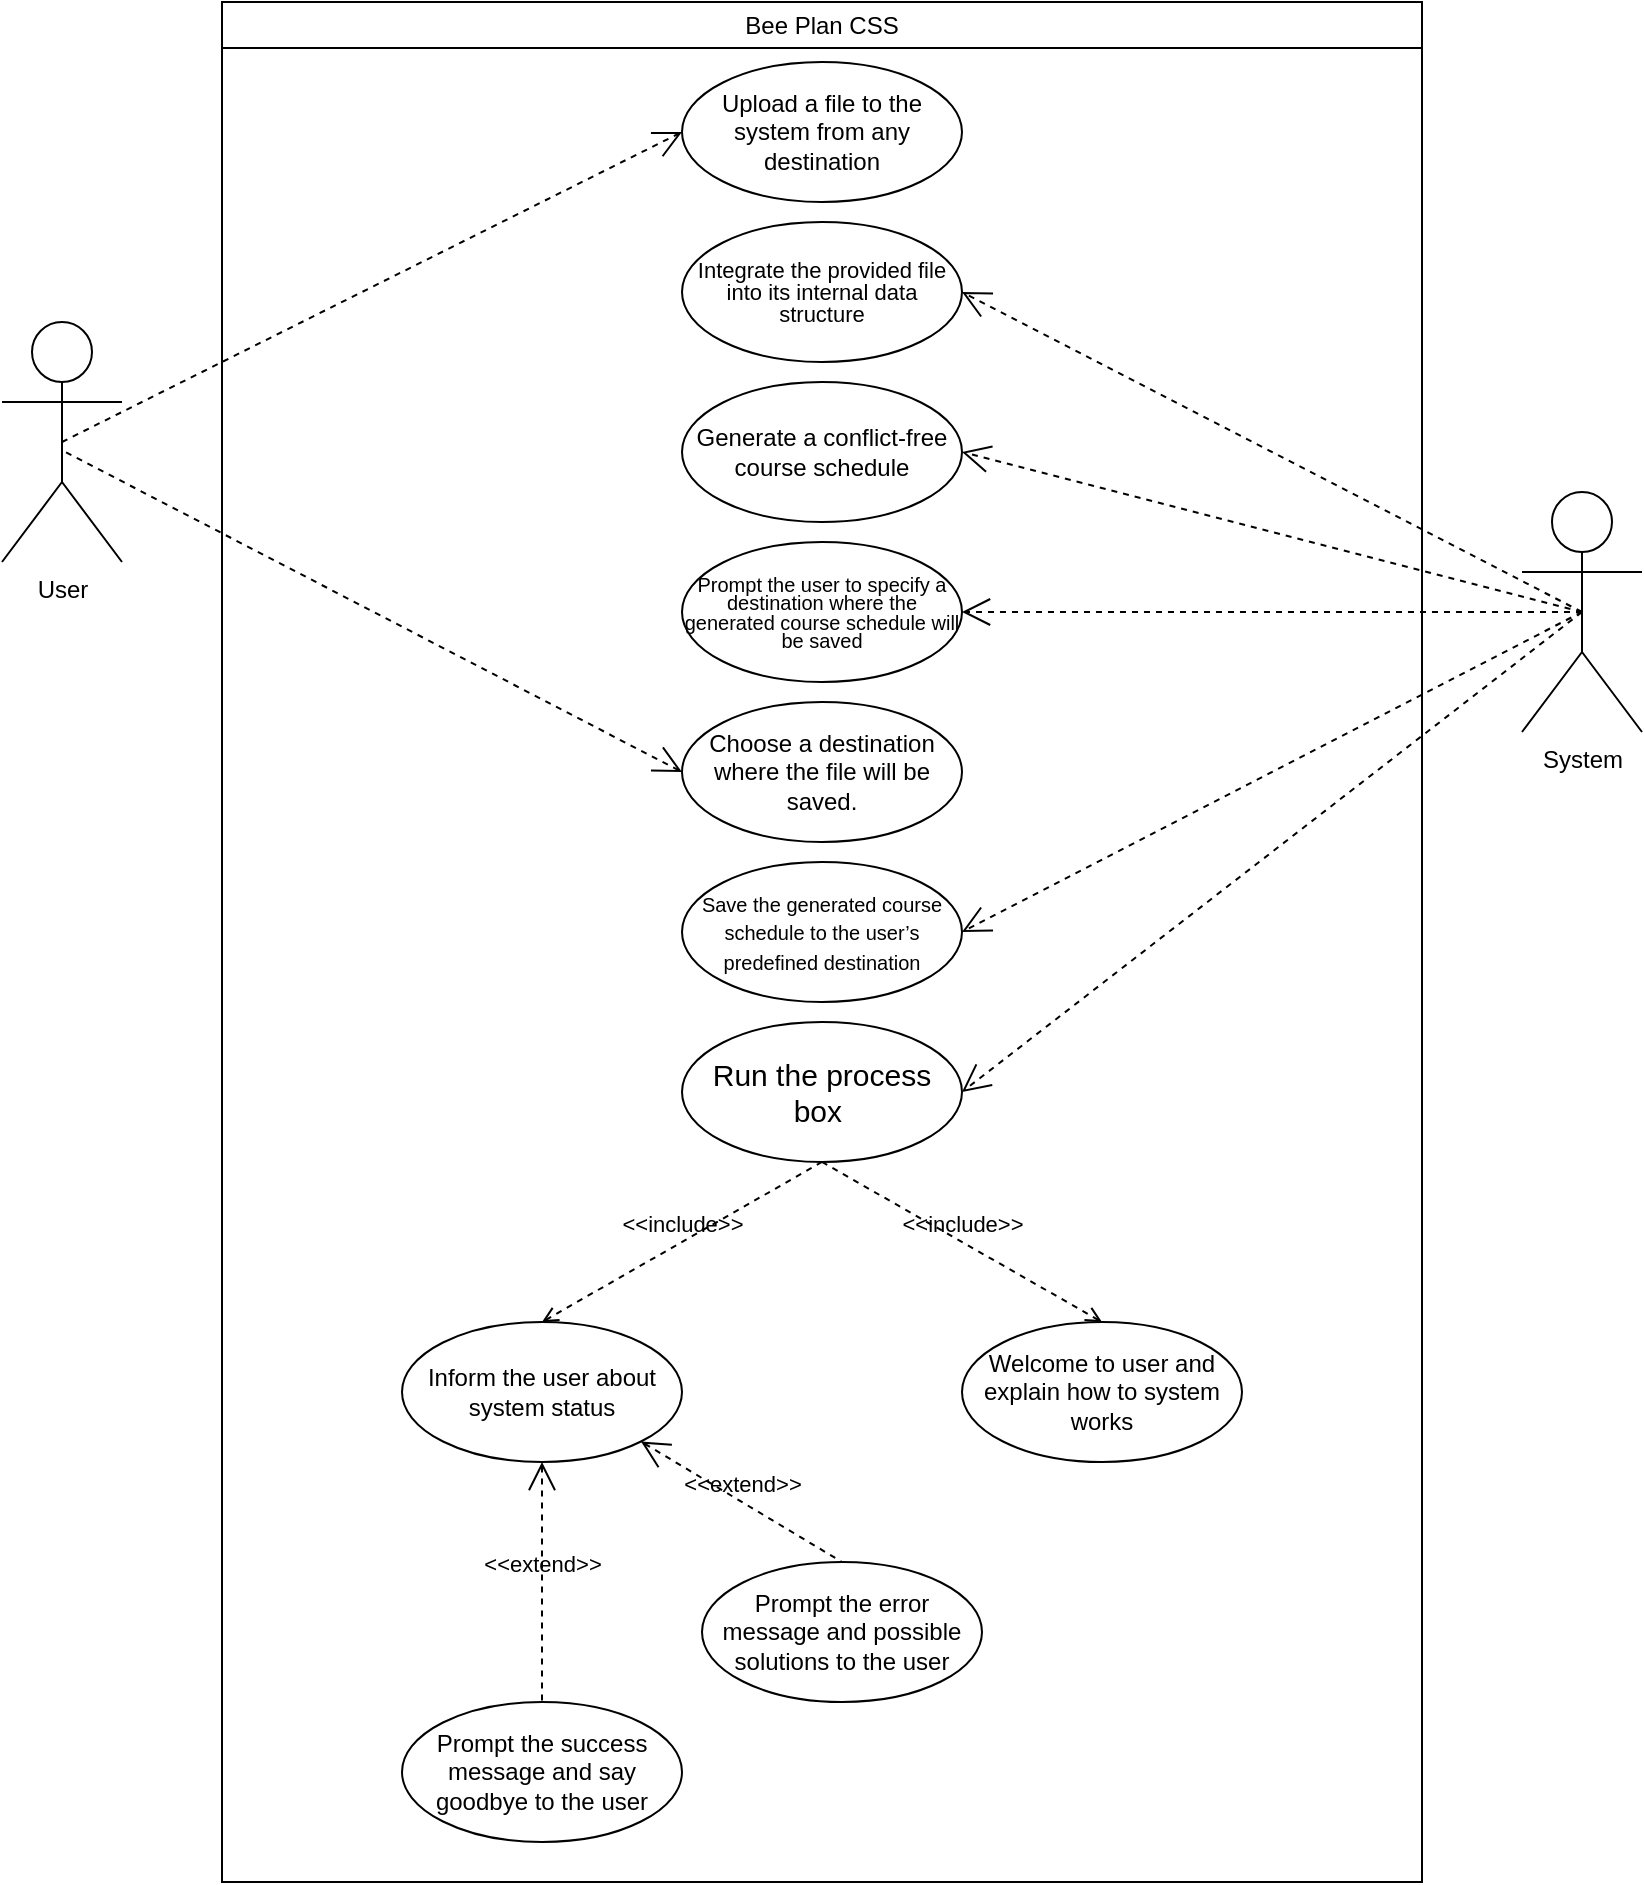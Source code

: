<mxfile version="22.1.2" type="device">
  <diagram name="Sayfa -1" id="HoQtOuAJx_yg4jJX0E5g">
    <mxGraphModel dx="276" dy="679" grid="1" gridSize="10" guides="1" tooltips="1" connect="1" arrows="1" fold="1" page="1" pageScale="1" pageWidth="900" pageHeight="1600" math="0" shadow="0">
      <root>
        <mxCell id="0" />
        <mxCell id="1" parent="0" />
        <mxCell id="bfOkgaDvjYDrKd69L7bQ-1" value="User" style="shape=umlActor;verticalLabelPosition=bottom;verticalAlign=top;html=1;" parent="1" vertex="1">
          <mxGeometry x="940" y="240" width="60" height="120" as="geometry" />
        </mxCell>
        <mxCell id="bfOkgaDvjYDrKd69L7bQ-13" value="&lt;span style=&quot;font-weight: normal;&quot;&gt;Bee Plan CSS&lt;/span&gt;" style="swimlane;whiteSpace=wrap;html=1;" parent="1" vertex="1">
          <mxGeometry x="1050" y="80" width="600" height="940" as="geometry">
            <mxRectangle x="1050" y="80" width="120" height="30" as="alternateBounds" />
          </mxGeometry>
        </mxCell>
        <mxCell id="bfOkgaDvjYDrKd69L7bQ-14" value="Upload a file to the system from any destination" style="ellipse;whiteSpace=wrap;html=1;" parent="bfOkgaDvjYDrKd69L7bQ-13" vertex="1">
          <mxGeometry x="230" y="30" width="140" height="70" as="geometry" />
        </mxCell>
        <mxCell id="bfOkgaDvjYDrKd69L7bQ-17" value="&lt;p style=&quot;line-height: 90%;&quot;&gt;&lt;font style=&quot;font-size: 11px;&quot;&gt;Integrate the provided file into its internal data structure&lt;/font&gt;&lt;/p&gt;" style="ellipse;whiteSpace=wrap;html=1;" parent="bfOkgaDvjYDrKd69L7bQ-13" vertex="1">
          <mxGeometry x="230" y="110" width="140" height="70" as="geometry" />
        </mxCell>
        <mxCell id="bfOkgaDvjYDrKd69L7bQ-18" value="Generate a conflict-free course schedule" style="ellipse;whiteSpace=wrap;html=1;" parent="bfOkgaDvjYDrKd69L7bQ-13" vertex="1">
          <mxGeometry x="230" y="190" width="140" height="70" as="geometry" />
        </mxCell>
        <mxCell id="bfOkgaDvjYDrKd69L7bQ-19" value="&lt;div style=&quot;line-height: 70%;&quot;&gt;&lt;span style=&quot;background-color: initial;&quot;&gt;&lt;font style=&quot;font-size: 10px;&quot;&gt;Prompt the user to specify a destination where the generated course schedule will be saved&lt;/font&gt;&lt;/span&gt;&lt;br&gt;&lt;/div&gt;" style="ellipse;whiteSpace=wrap;html=1;align=center;" parent="bfOkgaDvjYDrKd69L7bQ-13" vertex="1">
          <mxGeometry x="230" y="270" width="140" height="70" as="geometry" />
        </mxCell>
        <mxCell id="bfOkgaDvjYDrKd69L7bQ-20" value="Choose a destination where the file will be saved." style="ellipse;whiteSpace=wrap;html=1;" parent="bfOkgaDvjYDrKd69L7bQ-13" vertex="1">
          <mxGeometry x="230" y="350" width="140" height="70" as="geometry" />
        </mxCell>
        <mxCell id="bfOkgaDvjYDrKd69L7bQ-21" value="&lt;font style=&quot;font-size: 10px;&quot;&gt;Save the generated course schedule to the user’s predefined destination&lt;/font&gt;" style="ellipse;whiteSpace=wrap;html=1;" parent="bfOkgaDvjYDrKd69L7bQ-13" vertex="1">
          <mxGeometry x="230" y="430" width="140" height="70" as="geometry" />
        </mxCell>
        <mxCell id="bfOkgaDvjYDrKd69L7bQ-22" value="&lt;font style=&quot;font-size: 15px;&quot;&gt;Run the process&lt;br&gt;box&amp;nbsp;&lt;/font&gt;" style="ellipse;whiteSpace=wrap;html=1;" parent="bfOkgaDvjYDrKd69L7bQ-13" vertex="1">
          <mxGeometry x="230" y="510" width="140" height="70" as="geometry" />
        </mxCell>
        <mxCell id="bfOkgaDvjYDrKd69L7bQ-23" value="&amp;lt;&amp;lt;include&amp;gt;&amp;gt;" style="edgeStyle=none;html=1;endArrow=open;verticalAlign=bottom;dashed=1;labelBackgroundColor=none;rounded=0;exitX=0.5;exitY=1;exitDx=0;exitDy=0;entryX=0.5;entryY=0;entryDx=0;entryDy=0;" parent="bfOkgaDvjYDrKd69L7bQ-13" source="bfOkgaDvjYDrKd69L7bQ-22" target="bfOkgaDvjYDrKd69L7bQ-24" edge="1">
          <mxGeometry width="160" relative="1" as="geometry">
            <mxPoint x="240" y="650" as="sourcePoint" />
            <mxPoint x="300" y="650" as="targetPoint" />
          </mxGeometry>
        </mxCell>
        <mxCell id="bfOkgaDvjYDrKd69L7bQ-24" value="Welcome to user and explain how to system works" style="ellipse;whiteSpace=wrap;html=1;" parent="bfOkgaDvjYDrKd69L7bQ-13" vertex="1">
          <mxGeometry x="370" y="660" width="140" height="70" as="geometry" />
        </mxCell>
        <mxCell id="bfOkgaDvjYDrKd69L7bQ-25" value="Inform the user about system status" style="ellipse;whiteSpace=wrap;html=1;" parent="bfOkgaDvjYDrKd69L7bQ-13" vertex="1">
          <mxGeometry x="90" y="660" width="140" height="70" as="geometry" />
        </mxCell>
        <mxCell id="bfOkgaDvjYDrKd69L7bQ-26" value="&amp;lt;&amp;lt;include&amp;gt;&amp;gt;" style="edgeStyle=none;html=1;endArrow=open;verticalAlign=bottom;dashed=1;labelBackgroundColor=none;rounded=0;exitX=0.5;exitY=1;exitDx=0;exitDy=0;entryX=0.5;entryY=0;entryDx=0;entryDy=0;" parent="bfOkgaDvjYDrKd69L7bQ-13" source="bfOkgaDvjYDrKd69L7bQ-22" target="bfOkgaDvjYDrKd69L7bQ-25" edge="1">
          <mxGeometry width="160" relative="1" as="geometry">
            <mxPoint x="310" y="590" as="sourcePoint" />
            <mxPoint x="310" y="660" as="targetPoint" />
          </mxGeometry>
        </mxCell>
        <mxCell id="bfOkgaDvjYDrKd69L7bQ-27" value="&amp;lt;&amp;lt;extend&amp;gt;&amp;gt;" style="edgeStyle=none;html=1;startArrow=open;endArrow=none;startSize=12;verticalAlign=bottom;dashed=1;labelBackgroundColor=none;rounded=0;exitX=1;exitY=1;exitDx=0;exitDy=0;entryX=0.5;entryY=0;entryDx=0;entryDy=0;" parent="bfOkgaDvjYDrKd69L7bQ-13" source="bfOkgaDvjYDrKd69L7bQ-25" target="bfOkgaDvjYDrKd69L7bQ-28" edge="1">
          <mxGeometry width="160" relative="1" as="geometry">
            <mxPoint x="140" y="790" as="sourcePoint" />
            <mxPoint x="300" y="790" as="targetPoint" />
          </mxGeometry>
        </mxCell>
        <mxCell id="bfOkgaDvjYDrKd69L7bQ-28" value="Prompt the error message and possible solutions to the user" style="ellipse;whiteSpace=wrap;html=1;" parent="bfOkgaDvjYDrKd69L7bQ-13" vertex="1">
          <mxGeometry x="240" y="780" width="140" height="70" as="geometry" />
        </mxCell>
        <mxCell id="bfOkgaDvjYDrKd69L7bQ-29" value="Prompt the success message and say goodbye to the user" style="ellipse;whiteSpace=wrap;html=1;" parent="bfOkgaDvjYDrKd69L7bQ-13" vertex="1">
          <mxGeometry x="90" y="850" width="140" height="70" as="geometry" />
        </mxCell>
        <mxCell id="bfOkgaDvjYDrKd69L7bQ-30" value="&amp;lt;&amp;lt;extend&amp;gt;&amp;gt;" style="edgeStyle=none;html=1;startArrow=open;endArrow=none;startSize=12;verticalAlign=bottom;dashed=1;labelBackgroundColor=none;rounded=0;exitX=0.5;exitY=1;exitDx=0;exitDy=0;entryX=0.5;entryY=0;entryDx=0;entryDy=0;" parent="bfOkgaDvjYDrKd69L7bQ-13" source="bfOkgaDvjYDrKd69L7bQ-25" target="bfOkgaDvjYDrKd69L7bQ-29" edge="1">
          <mxGeometry width="160" relative="1" as="geometry">
            <mxPoint x="150" y="690" as="sourcePoint" />
            <mxPoint x="310" y="690" as="targetPoint" />
          </mxGeometry>
        </mxCell>
        <mxCell id="bfOkgaDvjYDrKd69L7bQ-16" value="System" style="shape=umlActor;verticalLabelPosition=bottom;verticalAlign=top;html=1;" parent="1" vertex="1">
          <mxGeometry x="1700" y="325" width="60" height="120" as="geometry" />
        </mxCell>
        <mxCell id="bfOkgaDvjYDrKd69L7bQ-31" value="" style="endArrow=open;endSize=12;dashed=1;html=1;rounded=0;entryX=0;entryY=0.5;entryDx=0;entryDy=0;exitX=0.5;exitY=0.5;exitDx=0;exitDy=0;exitPerimeter=0;" parent="1" source="bfOkgaDvjYDrKd69L7bQ-1" target="bfOkgaDvjYDrKd69L7bQ-14" edge="1">
          <mxGeometry width="160" relative="1" as="geometry">
            <mxPoint x="1000" y="179.66" as="sourcePoint" />
            <mxPoint x="1160" y="179.66" as="targetPoint" />
          </mxGeometry>
        </mxCell>
        <mxCell id="bfOkgaDvjYDrKd69L7bQ-32" value="" style="endArrow=open;endSize=12;dashed=1;html=1;rounded=0;entryX=1;entryY=0.5;entryDx=0;entryDy=0;exitX=0.5;exitY=0.5;exitDx=0;exitDy=0;exitPerimeter=0;" parent="1" source="bfOkgaDvjYDrKd69L7bQ-16" target="bfOkgaDvjYDrKd69L7bQ-17" edge="1">
          <mxGeometry width="160" relative="1" as="geometry">
            <mxPoint x="1700" y="170" as="sourcePoint" />
            <mxPoint x="1390" y="170" as="targetPoint" />
          </mxGeometry>
        </mxCell>
        <mxCell id="bfOkgaDvjYDrKd69L7bQ-33" value="" style="endArrow=open;endSize=12;dashed=1;html=1;rounded=0;entryX=1;entryY=0.5;entryDx=0;entryDy=0;exitX=0.5;exitY=0.5;exitDx=0;exitDy=0;exitPerimeter=0;" parent="1" source="bfOkgaDvjYDrKd69L7bQ-16" target="bfOkgaDvjYDrKd69L7bQ-18" edge="1">
          <mxGeometry width="160" relative="1" as="geometry">
            <mxPoint x="1740" y="190" as="sourcePoint" />
            <mxPoint x="1430" y="235" as="targetPoint" />
          </mxGeometry>
        </mxCell>
        <mxCell id="bfOkgaDvjYDrKd69L7bQ-34" value="" style="endArrow=open;endSize=12;dashed=1;html=1;rounded=0;entryX=1;entryY=0.5;entryDx=0;entryDy=0;exitX=0.5;exitY=0.5;exitDx=0;exitDy=0;exitPerimeter=0;" parent="1" source="bfOkgaDvjYDrKd69L7bQ-16" target="bfOkgaDvjYDrKd69L7bQ-19" edge="1">
          <mxGeometry width="160" relative="1" as="geometry">
            <mxPoint x="1740" y="190" as="sourcePoint" />
            <mxPoint x="1430" y="315" as="targetPoint" />
          </mxGeometry>
        </mxCell>
        <mxCell id="bfOkgaDvjYDrKd69L7bQ-35" value="" style="endArrow=open;endSize=12;dashed=1;html=1;rounded=0;entryX=0;entryY=0.5;entryDx=0;entryDy=0;exitX=0.534;exitY=0.543;exitDx=0;exitDy=0;exitPerimeter=0;" parent="1" source="bfOkgaDvjYDrKd69L7bQ-1" target="bfOkgaDvjYDrKd69L7bQ-20" edge="1">
          <mxGeometry width="160" relative="1" as="geometry">
            <mxPoint x="980" y="190" as="sourcePoint" />
            <mxPoint x="1290" y="155" as="targetPoint" />
          </mxGeometry>
        </mxCell>
        <mxCell id="bfOkgaDvjYDrKd69L7bQ-36" value="" style="endArrow=open;endSize=12;dashed=1;html=1;rounded=0;entryX=1;entryY=0.5;entryDx=0;entryDy=0;exitX=0.5;exitY=0.5;exitDx=0;exitDy=0;exitPerimeter=0;" parent="1" source="bfOkgaDvjYDrKd69L7bQ-16" target="bfOkgaDvjYDrKd69L7bQ-21" edge="1">
          <mxGeometry width="160" relative="1" as="geometry">
            <mxPoint x="1740" y="190" as="sourcePoint" />
            <mxPoint x="1430" y="395" as="targetPoint" />
          </mxGeometry>
        </mxCell>
        <mxCell id="bfOkgaDvjYDrKd69L7bQ-37" value="" style="endArrow=open;endSize=12;dashed=1;html=1;rounded=0;entryX=1;entryY=0.5;entryDx=0;entryDy=0;exitX=0.5;exitY=0.5;exitDx=0;exitDy=0;exitPerimeter=0;" parent="1" source="bfOkgaDvjYDrKd69L7bQ-16" target="bfOkgaDvjYDrKd69L7bQ-22" edge="1">
          <mxGeometry width="160" relative="1" as="geometry">
            <mxPoint x="1740" y="190" as="sourcePoint" />
            <mxPoint x="1430" y="555" as="targetPoint" />
          </mxGeometry>
        </mxCell>
      </root>
    </mxGraphModel>
  </diagram>
</mxfile>
